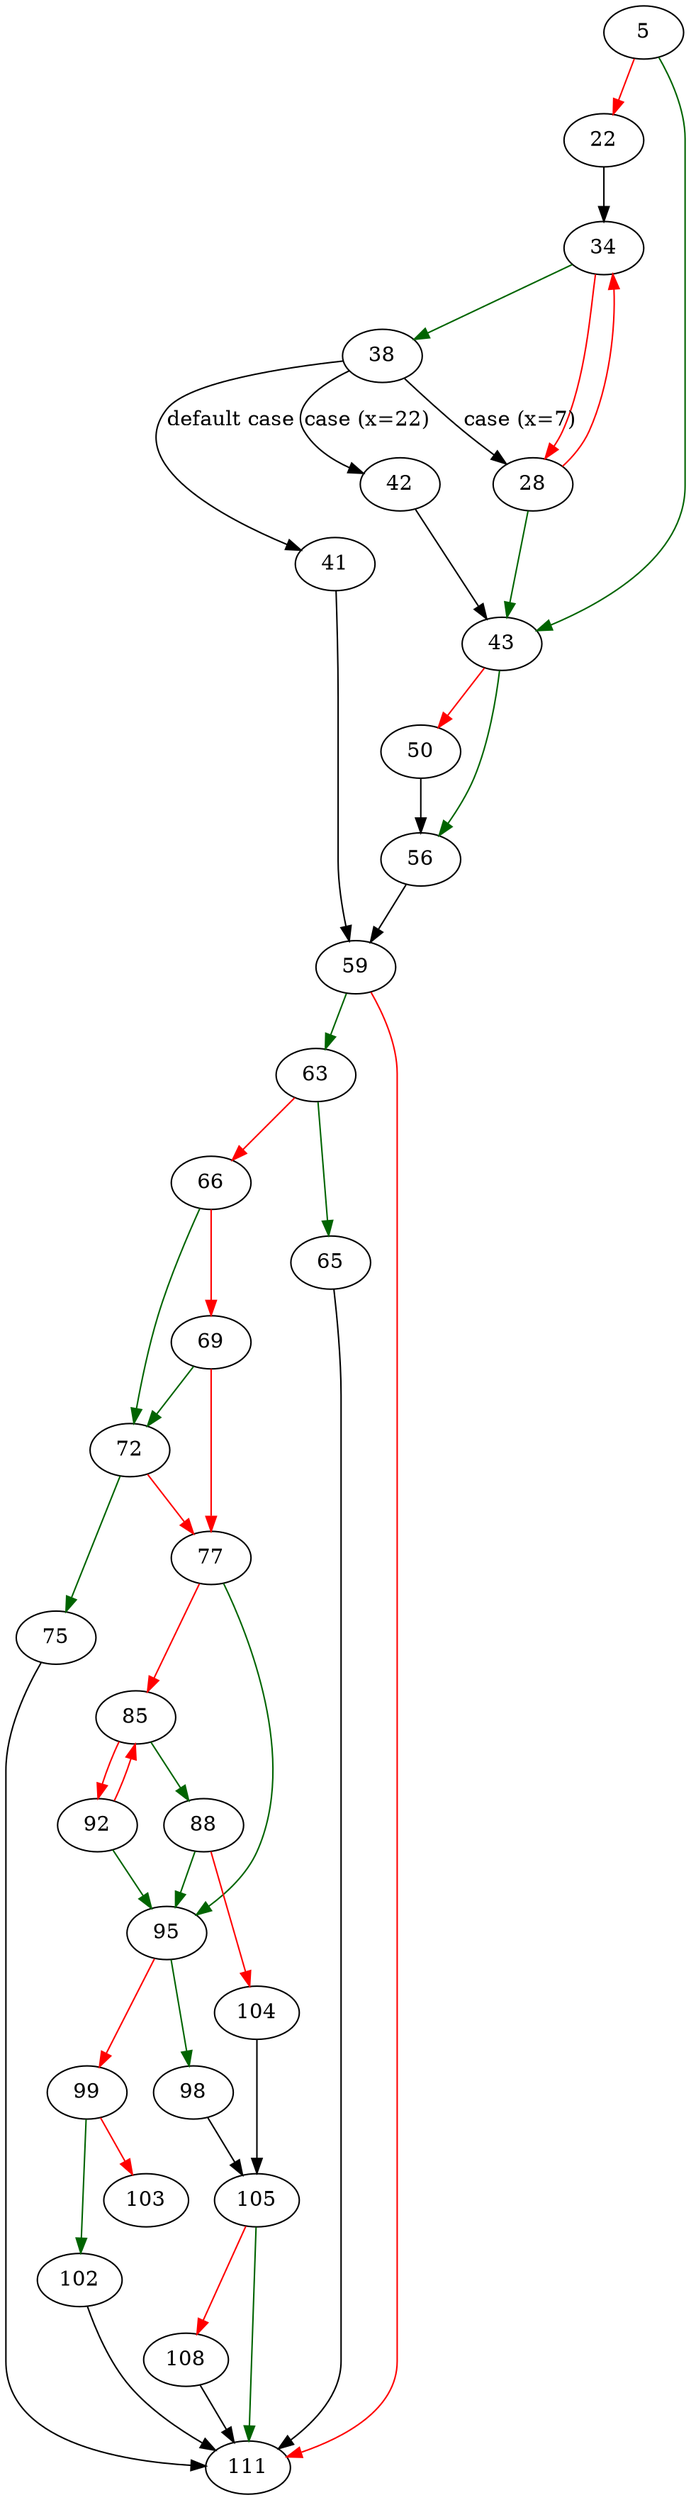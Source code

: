 strict digraph "mem_cd_iconv" {
	// Node definitions.
	5 [entry=true];
	43;
	22;
	34;
	28;
	38;
	42;
	41;
	59;
	56;
	50;
	63;
	111;
	65;
	66;
	72;
	69;
	77;
	75;
	95;
	85;
	88;
	92;
	104;
	98;
	99;
	105;
	102;
	103;
	108;

	// Edge definitions.
	5 -> 43 [
		color=darkgreen
		cond=true
	];
	5 -> 22 [
		color=red
		cond=false
	];
	43 -> 56 [
		color=darkgreen
		cond=true
	];
	43 -> 50 [
		color=red
		cond=false
	];
	22 -> 34;
	34 -> 28 [
		color=red
		cond=false
	];
	34 -> 38 [
		color=darkgreen
		cond=true
	];
	28 -> 43 [
		color=darkgreen
		cond=true
	];
	28 -> 34 [
		color=red
		cond=false
	];
	38 -> 28 [
		cond="case (x=7)"
		label="case (x=7)"
	];
	38 -> 42 [
		cond="case (x=22)"
		label="case (x=22)"
	];
	38 -> 41 [
		cond="default case"
		label="default case"
	];
	42 -> 43;
	41 -> 59;
	59 -> 63 [
		color=darkgreen
		cond=true
	];
	59 -> 111 [
		color=red
		cond=false
	];
	56 -> 59;
	50 -> 56;
	63 -> 65 [
		color=darkgreen
		cond=true
	];
	63 -> 66 [
		color=red
		cond=false
	];
	65 -> 111;
	66 -> 72 [
		color=darkgreen
		cond=true
	];
	66 -> 69 [
		color=red
		cond=false
	];
	72 -> 77 [
		color=red
		cond=false
	];
	72 -> 75 [
		color=darkgreen
		cond=true
	];
	69 -> 72 [
		color=darkgreen
		cond=true
	];
	69 -> 77 [
		color=red
		cond=false
	];
	77 -> 95 [
		color=darkgreen
		cond=true
	];
	77 -> 85 [
		color=red
		cond=false
	];
	75 -> 111;
	95 -> 98 [
		color=darkgreen
		cond=true
	];
	95 -> 99 [
		color=red
		cond=false
	];
	85 -> 88 [
		color=darkgreen
		cond=true
	];
	85 -> 92 [
		color=red
		cond=false
	];
	88 -> 95 [
		color=darkgreen
		cond=true
	];
	88 -> 104 [
		color=red
		cond=false
	];
	92 -> 95 [
		color=darkgreen
		cond=true
	];
	92 -> 85 [
		color=red
		cond=false
	];
	104 -> 105;
	98 -> 105;
	99 -> 102 [
		color=darkgreen
		cond=true
	];
	99 -> 103 [
		color=red
		cond=false
	];
	105 -> 111 [
		color=darkgreen
		cond=true
	];
	105 -> 108 [
		color=red
		cond=false
	];
	102 -> 111;
	108 -> 111;
}